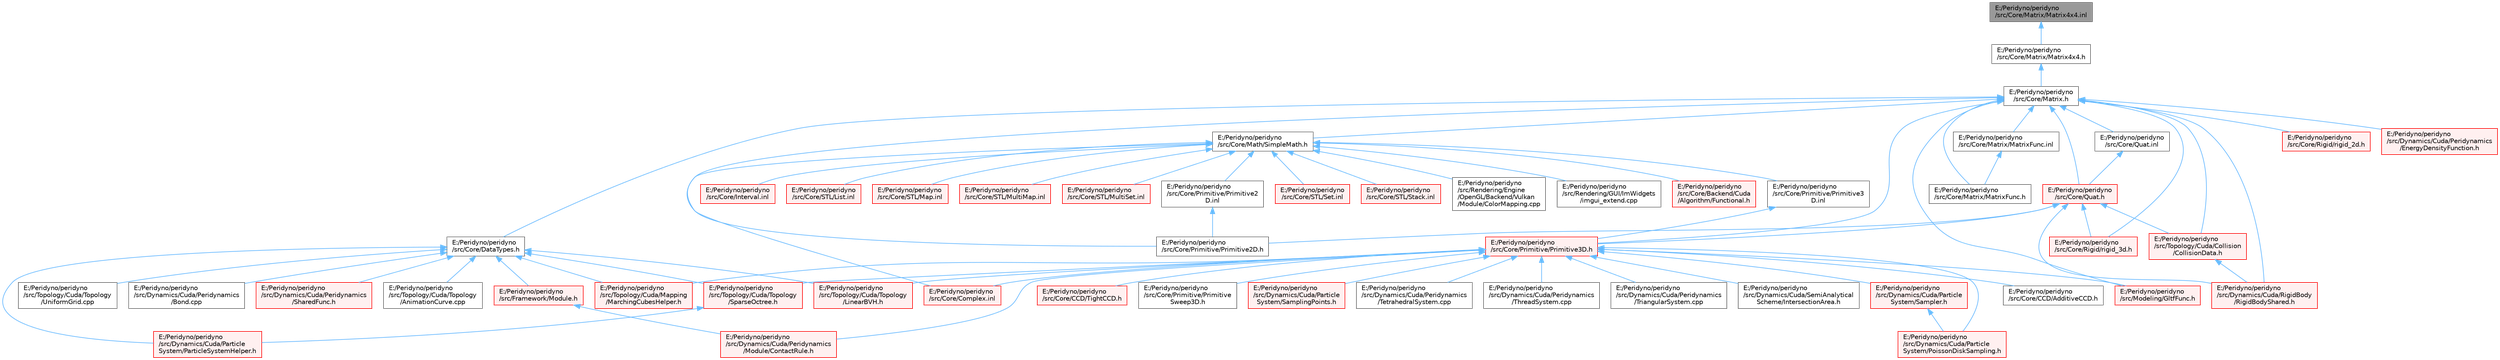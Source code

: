 digraph "E:/Peridyno/peridyno/src/Core/Matrix/Matrix4x4.inl"
{
 // LATEX_PDF_SIZE
  bgcolor="transparent";
  edge [fontname=Helvetica,fontsize=10,labelfontname=Helvetica,labelfontsize=10];
  node [fontname=Helvetica,fontsize=10,shape=box,height=0.2,width=0.4];
  Node1 [id="Node000001",label="E:/Peridyno/peridyno\l/src/Core/Matrix/Matrix4x4.inl",height=0.2,width=0.4,color="gray40", fillcolor="grey60", style="filled", fontcolor="black",tooltip=" "];
  Node1 -> Node2 [id="edge1_Node000001_Node000002",dir="back",color="steelblue1",style="solid",tooltip=" "];
  Node2 [id="Node000002",label="E:/Peridyno/peridyno\l/src/Core/Matrix/Matrix4x4.h",height=0.2,width=0.4,color="grey40", fillcolor="white", style="filled",URL="$_matrix4x4_8h.html",tooltip=" "];
  Node2 -> Node3 [id="edge2_Node000002_Node000003",dir="back",color="steelblue1",style="solid",tooltip=" "];
  Node3 [id="Node000003",label="E:/Peridyno/peridyno\l/src/Core/Matrix.h",height=0.2,width=0.4,color="grey40", fillcolor="white", style="filled",URL="$_matrix_8h.html",tooltip=" "];
  Node3 -> Node4 [id="edge3_Node000003_Node000004",dir="back",color="steelblue1",style="solid",tooltip=" "];
  Node4 [id="Node000004",label="E:/Peridyno/peridyno\l/src/Core/DataTypes.h",height=0.2,width=0.4,color="grey40", fillcolor="white", style="filled",URL="$_data_types_8h.html",tooltip=" "];
  Node4 -> Node5 [id="edge4_Node000004_Node000005",dir="back",color="steelblue1",style="solid",tooltip=" "];
  Node5 [id="Node000005",label="E:/Peridyno/peridyno\l/src/Dynamics/Cuda/Particle\lSystem/ParticleSystemHelper.h",height=0.2,width=0.4,color="red", fillcolor="#FFF0F0", style="filled",URL="$_particle_system_helper_8h.html",tooltip=" "];
  Node4 -> Node7 [id="edge5_Node000004_Node000007",dir="back",color="steelblue1",style="solid",tooltip=" "];
  Node7 [id="Node000007",label="E:/Peridyno/peridyno\l/src/Dynamics/Cuda/Peridynamics\l/Bond.cpp",height=0.2,width=0.4,color="grey40", fillcolor="white", style="filled",URL="$_bond_8cpp.html",tooltip=" "];
  Node4 -> Node8 [id="edge6_Node000004_Node000008",dir="back",color="steelblue1",style="solid",tooltip=" "];
  Node8 [id="Node000008",label="E:/Peridyno/peridyno\l/src/Dynamics/Cuda/Peridynamics\l/SharedFunc.h",height=0.2,width=0.4,color="red", fillcolor="#FFF0F0", style="filled",URL="$_shared_func_8h.html",tooltip=" "];
  Node4 -> Node12 [id="edge7_Node000004_Node000012",dir="back",color="steelblue1",style="solid",tooltip=" "];
  Node12 [id="Node000012",label="E:/Peridyno/peridyno\l/src/Framework/Module.h",height=0.2,width=0.4,color="red", fillcolor="#FFF0F0", style="filled",URL="$_module_8h.html",tooltip=" "];
  Node12 -> Node13 [id="edge8_Node000012_Node000013",dir="back",color="steelblue1",style="solid",tooltip=" "];
  Node13 [id="Node000013",label="E:/Peridyno/peridyno\l/src/Dynamics/Cuda/Peridynamics\l/Module/ContactRule.h",height=0.2,width=0.4,color="red", fillcolor="#FFF0F0", style="filled",URL="$_contact_rule_8h.html",tooltip=" "];
  Node4 -> Node474 [id="edge9_Node000004_Node000474",dir="back",color="steelblue1",style="solid",tooltip=" "];
  Node474 [id="Node000474",label="E:/Peridyno/peridyno\l/src/Topology/Cuda/Mapping\l/MarchingCubesHelper.h",height=0.2,width=0.4,color="red", fillcolor="#FFF0F0", style="filled",URL="$_marching_cubes_helper_8h.html",tooltip=" "];
  Node4 -> Node538 [id="edge10_Node000004_Node000538",dir="back",color="steelblue1",style="solid",tooltip=" "];
  Node538 [id="Node000538",label="E:/Peridyno/peridyno\l/src/Topology/Cuda/Topology\l/AnimationCurve.cpp",height=0.2,width=0.4,color="grey40", fillcolor="white", style="filled",URL="$_animation_curve_8cpp.html",tooltip=" "];
  Node4 -> Node539 [id="edge11_Node000004_Node000539",dir="back",color="steelblue1",style="solid",tooltip=" "];
  Node539 [id="Node000539",label="E:/Peridyno/peridyno\l/src/Topology/Cuda/Topology\l/LinearBVH.h",height=0.2,width=0.4,color="red", fillcolor="#FFF0F0", style="filled",URL="$_linear_b_v_h_8h.html",tooltip=" "];
  Node4 -> Node540 [id="edge12_Node000004_Node000540",dir="back",color="steelblue1",style="solid",tooltip=" "];
  Node540 [id="Node000540",label="E:/Peridyno/peridyno\l/src/Topology/Cuda/Topology\l/SparseOctree.h",height=0.2,width=0.4,color="red", fillcolor="#FFF0F0", style="filled",URL="$_sparse_octree_8h.html",tooltip=" "];
  Node540 -> Node5 [id="edge13_Node000540_Node000005",dir="back",color="steelblue1",style="solid",tooltip=" "];
  Node4 -> Node542 [id="edge14_Node000004_Node000542",dir="back",color="steelblue1",style="solid",tooltip=" "];
  Node542 [id="Node000542",label="E:/Peridyno/peridyno\l/src/Topology/Cuda/Topology\l/UniformGrid.cpp",height=0.2,width=0.4,color="grey40", fillcolor="white", style="filled",URL="$_cuda_2_topology_2_uniform_grid_8cpp.html",tooltip=" "];
  Node3 -> Node543 [id="edge15_Node000003_Node000543",dir="back",color="steelblue1",style="solid",tooltip=" "];
  Node543 [id="Node000543",label="E:/Peridyno/peridyno\l/src/Core/Math/SimpleMath.h",height=0.2,width=0.4,color="grey40", fillcolor="white", style="filled",URL="$_simple_math_8h.html",tooltip=" "];
  Node543 -> Node544 [id="edge16_Node000543_Node000544",dir="back",color="steelblue1",style="solid",tooltip=" "];
  Node544 [id="Node000544",label="E:/Peridyno/peridyno\l/src/Core/Backend/Cuda\l/Algorithm/Functional.h",height=0.2,width=0.4,color="red", fillcolor="#FFF0F0", style="filled",URL="$_functional_8h.html",tooltip=" "];
  Node543 -> Node547 [id="edge17_Node000543_Node000547",dir="back",color="steelblue1",style="solid",tooltip=" "];
  Node547 [id="Node000547",label="E:/Peridyno/peridyno\l/src/Core/Complex.inl",height=0.2,width=0.4,color="red", fillcolor="#FFF0F0", style="filled",URL="$_complex_8inl.html",tooltip=" "];
  Node543 -> Node551 [id="edge18_Node000543_Node000551",dir="back",color="steelblue1",style="solid",tooltip=" "];
  Node551 [id="Node000551",label="E:/Peridyno/peridyno\l/src/Core/Interval.inl",height=0.2,width=0.4,color="red", fillcolor="#FFF0F0", style="filled",URL="$_interval_8inl.html",tooltip=" "];
  Node543 -> Node553 [id="edge19_Node000543_Node000553",dir="back",color="steelblue1",style="solid",tooltip=" "];
  Node553 [id="Node000553",label="E:/Peridyno/peridyno\l/src/Core/Primitive/Primitive2\lD.inl",height=0.2,width=0.4,color="grey40", fillcolor="white", style="filled",URL="$_primitive2_d_8inl.html",tooltip=" "];
  Node553 -> Node554 [id="edge20_Node000553_Node000554",dir="back",color="steelblue1",style="solid",tooltip=" "];
  Node554 [id="Node000554",label="E:/Peridyno/peridyno\l/src/Core/Primitive/Primitive2D.h",height=0.2,width=0.4,color="grey40", fillcolor="white", style="filled",URL="$_primitive2_d_8h.html",tooltip=" "];
  Node543 -> Node555 [id="edge21_Node000543_Node000555",dir="back",color="steelblue1",style="solid",tooltip=" "];
  Node555 [id="Node000555",label="E:/Peridyno/peridyno\l/src/Core/Primitive/Primitive3\lD.inl",height=0.2,width=0.4,color="grey40", fillcolor="white", style="filled",URL="$_primitive3_d_8inl.html",tooltip=" "];
  Node555 -> Node556 [id="edge22_Node000555_Node000556",dir="back",color="steelblue1",style="solid",tooltip=" "];
  Node556 [id="Node000556",label="E:/Peridyno/peridyno\l/src/Core/Primitive/Primitive3D.h",height=0.2,width=0.4,color="red", fillcolor="#FFF0F0", style="filled",URL="$_primitive3_d_8h.html",tooltip=" "];
  Node556 -> Node557 [id="edge23_Node000556_Node000557",dir="back",color="steelblue1",style="solid",tooltip=" "];
  Node557 [id="Node000557",label="E:/Peridyno/peridyno\l/src/Core/CCD/AdditiveCCD.h",height=0.2,width=0.4,color="grey40", fillcolor="white", style="filled",URL="$_additive_c_c_d_8h.html",tooltip=" "];
  Node556 -> Node558 [id="edge24_Node000556_Node000558",dir="back",color="steelblue1",style="solid",tooltip=" "];
  Node558 [id="Node000558",label="E:/Peridyno/peridyno\l/src/Core/CCD/TightCCD.h",height=0.2,width=0.4,color="red", fillcolor="#FFF0F0", style="filled",URL="$_tight_c_c_d_8h.html",tooltip=" "];
  Node556 -> Node547 [id="edge25_Node000556_Node000547",dir="back",color="steelblue1",style="solid",tooltip=" "];
  Node556 -> Node550 [id="edge26_Node000556_Node000550",dir="back",color="steelblue1",style="solid",tooltip=" "];
  Node550 [id="Node000550",label="E:/Peridyno/peridyno\l/src/Core/Primitive/Primitive\lSweep3D.h",height=0.2,width=0.4,color="grey40", fillcolor="white", style="filled",URL="$_primitive_sweep3_d_8h.html",tooltip="This class is implemented for continuous collision detection."];
  Node556 -> Node268 [id="edge27_Node000556_Node000268",dir="back",color="steelblue1",style="solid",tooltip=" "];
  Node268 [id="Node000268",label="E:/Peridyno/peridyno\l/src/Dynamics/Cuda/Particle\lSystem/PoissonDiskSampling.h",height=0.2,width=0.4,color="red", fillcolor="#FFF0F0", style="filled",URL="$_poisson_disk_sampling_8h.html",tooltip=" "];
  Node556 -> Node269 [id="edge28_Node000556_Node000269",dir="back",color="steelblue1",style="solid",tooltip=" "];
  Node269 [id="Node000269",label="E:/Peridyno/peridyno\l/src/Dynamics/Cuda/Particle\lSystem/Sampler.h",height=0.2,width=0.4,color="red", fillcolor="#FFF0F0", style="filled",URL="$_sampler_8h.html",tooltip=" "];
  Node269 -> Node268 [id="edge29_Node000269_Node000268",dir="back",color="steelblue1",style="solid",tooltip=" "];
  Node556 -> Node276 [id="edge30_Node000556_Node000276",dir="back",color="steelblue1",style="solid",tooltip=" "];
  Node276 [id="Node000276",label="E:/Peridyno/peridyno\l/src/Dynamics/Cuda/Particle\lSystem/SamplingPoints.h",height=0.2,width=0.4,color="red", fillcolor="#FFF0F0", style="filled",URL="$_sampling_points_8h.html",tooltip=" "];
  Node556 -> Node13 [id="edge31_Node000556_Node000013",dir="back",color="steelblue1",style="solid",tooltip=" "];
  Node556 -> Node279 [id="edge32_Node000556_Node000279",dir="back",color="steelblue1",style="solid",tooltip=" "];
  Node279 [id="Node000279",label="E:/Peridyno/peridyno\l/src/Dynamics/Cuda/Peridynamics\l/TetrahedralSystem.cpp",height=0.2,width=0.4,color="grey40", fillcolor="white", style="filled",URL="$_tetrahedral_system_8cpp.html",tooltip=" "];
  Node556 -> Node282 [id="edge33_Node000556_Node000282",dir="back",color="steelblue1",style="solid",tooltip=" "];
  Node282 [id="Node000282",label="E:/Peridyno/peridyno\l/src/Dynamics/Cuda/Peridynamics\l/ThreadSystem.cpp",height=0.2,width=0.4,color="grey40", fillcolor="white", style="filled",URL="$_thread_system_8cpp.html",tooltip=" "];
  Node556 -> Node111 [id="edge34_Node000556_Node000111",dir="back",color="steelblue1",style="solid",tooltip=" "];
  Node111 [id="Node000111",label="E:/Peridyno/peridyno\l/src/Dynamics/Cuda/Peridynamics\l/TriangularSystem.cpp",height=0.2,width=0.4,color="grey40", fillcolor="white", style="filled",URL="$_triangular_system_8cpp.html",tooltip=" "];
  Node556 -> Node559 [id="edge35_Node000556_Node000559",dir="back",color="steelblue1",style="solid",tooltip=" "];
  Node559 [id="Node000559",label="E:/Peridyno/peridyno\l/src/Dynamics/Cuda/SemiAnalytical\lScheme/IntersectionArea.h",height=0.2,width=0.4,color="grey40", fillcolor="white", style="filled",URL="$_intersection_area_8h.html",tooltip=" "];
  Node556 -> Node498 [id="edge36_Node000556_Node000498",dir="back",color="steelblue1",style="solid",tooltip=" "];
  Node498 [id="Node000498",label="E:/Peridyno/peridyno\l/src/Modeling/GltfFunc.h",height=0.2,width=0.4,color="red", fillcolor="#FFF0F0", style="filled",URL="$_gltf_func_8h.html",tooltip=" "];
  Node556 -> Node474 [id="edge37_Node000556_Node000474",dir="back",color="steelblue1",style="solid",tooltip=" "];
  Node556 -> Node539 [id="edge38_Node000556_Node000539",dir="back",color="steelblue1",style="solid",tooltip=" "];
  Node556 -> Node540 [id="edge39_Node000556_Node000540",dir="back",color="steelblue1",style="solid",tooltip=" "];
  Node543 -> Node564 [id="edge40_Node000543_Node000564",dir="back",color="steelblue1",style="solid",tooltip=" "];
  Node564 [id="Node000564",label="E:/Peridyno/peridyno\l/src/Core/STL/List.inl",height=0.2,width=0.4,color="red", fillcolor="#FFF0F0", style="filled",URL="$_list_8inl.html",tooltip=" "];
  Node543 -> Node623 [id="edge41_Node000543_Node000623",dir="back",color="steelblue1",style="solid",tooltip=" "];
  Node623 [id="Node000623",label="E:/Peridyno/peridyno\l/src/Core/STL/Map.inl",height=0.2,width=0.4,color="red", fillcolor="#FFF0F0", style="filled",URL="$_map_8inl.html",tooltip=" "];
  Node543 -> Node633 [id="edge42_Node000543_Node000633",dir="back",color="steelblue1",style="solid",tooltip=" "];
  Node633 [id="Node000633",label="E:/Peridyno/peridyno\l/src/Core/STL/MultiMap.inl",height=0.2,width=0.4,color="red", fillcolor="#FFF0F0", style="filled",URL="$_multi_map_8inl.html",tooltip=" "];
  Node543 -> Node635 [id="edge43_Node000543_Node000635",dir="back",color="steelblue1",style="solid",tooltip=" "];
  Node635 [id="Node000635",label="E:/Peridyno/peridyno\l/src/Core/STL/MultiSet.inl",height=0.2,width=0.4,color="red", fillcolor="#FFF0F0", style="filled",URL="$_multi_set_8inl.html",tooltip=" "];
  Node543 -> Node637 [id="edge44_Node000543_Node000637",dir="back",color="steelblue1",style="solid",tooltip=" "];
  Node637 [id="Node000637",label="E:/Peridyno/peridyno\l/src/Core/STL/Set.inl",height=0.2,width=0.4,color="red", fillcolor="#FFF0F0", style="filled",URL="$_set_8inl.html",tooltip=" "];
  Node543 -> Node639 [id="edge45_Node000543_Node000639",dir="back",color="steelblue1",style="solid",tooltip=" "];
  Node639 [id="Node000639",label="E:/Peridyno/peridyno\l/src/Core/STL/Stack.inl",height=0.2,width=0.4,color="red", fillcolor="#FFF0F0", style="filled",URL="$_stack_8inl.html",tooltip=" "];
  Node543 -> Node79 [id="edge46_Node000543_Node000079",dir="back",color="steelblue1",style="solid",tooltip=" "];
  Node79 [id="Node000079",label="E:/Peridyno/peridyno\l/src/Rendering/Engine\l/OpenGL/Backend/Vulkan\l/Module/ColorMapping.cpp",height=0.2,width=0.4,color="grey40", fillcolor="white", style="filled",URL="$_color_mapping_8cpp.html",tooltip=" "];
  Node543 -> Node535 [id="edge47_Node000543_Node000535",dir="back",color="steelblue1",style="solid",tooltip=" "];
  Node535 [id="Node000535",label="E:/Peridyno/peridyno\l/src/Rendering/GUI/ImWidgets\l/imgui_extend.cpp",height=0.2,width=0.4,color="grey40", fillcolor="white", style="filled",URL="$imgui__extend_8cpp.html",tooltip=" "];
  Node3 -> Node641 [id="edge48_Node000003_Node000641",dir="back",color="steelblue1",style="solid",tooltip=" "];
  Node641 [id="Node000641",label="E:/Peridyno/peridyno\l/src/Core/Matrix/MatrixFunc.h",height=0.2,width=0.4,color="grey40", fillcolor="white", style="filled",URL="$_matrix_func_8h.html",tooltip=" "];
  Node3 -> Node642 [id="edge49_Node000003_Node000642",dir="back",color="steelblue1",style="solid",tooltip=" "];
  Node642 [id="Node000642",label="E:/Peridyno/peridyno\l/src/Core/Matrix/MatrixFunc.inl",height=0.2,width=0.4,color="grey40", fillcolor="white", style="filled",URL="$_matrix_func_8inl.html",tooltip=" "];
  Node642 -> Node641 [id="edge50_Node000642_Node000641",dir="back",color="steelblue1",style="solid",tooltip=" "];
  Node3 -> Node554 [id="edge51_Node000003_Node000554",dir="back",color="steelblue1",style="solid",tooltip=" "];
  Node3 -> Node556 [id="edge52_Node000003_Node000556",dir="back",color="steelblue1",style="solid",tooltip=" "];
  Node3 -> Node643 [id="edge53_Node000003_Node000643",dir="back",color="steelblue1",style="solid",tooltip=" "];
  Node643 [id="Node000643",label="E:/Peridyno/peridyno\l/src/Core/Quat.h",height=0.2,width=0.4,color="red", fillcolor="#FFF0F0", style="filled",URL="$_quat_8h.html",tooltip="Implementation of quaternion."];
  Node643 -> Node554 [id="edge54_Node000643_Node000554",dir="back",color="steelblue1",style="solid",tooltip=" "];
  Node643 -> Node556 [id="edge55_Node000643_Node000556",dir="back",color="steelblue1",style="solid",tooltip=" "];
  Node643 -> Node646 [id="edge56_Node000643_Node000646",dir="back",color="steelblue1",style="solid",tooltip=" "];
  Node646 [id="Node000646",label="E:/Peridyno/peridyno\l/src/Core/Rigid/rigid_3d.h",height=0.2,width=0.4,color="red", fillcolor="#FFF0F0", style="filled",URL="$rigid__3d_8h.html",tooltip=" "];
  Node643 -> Node648 [id="edge57_Node000643_Node000648",dir="back",color="steelblue1",style="solid",tooltip=" "];
  Node648 [id="Node000648",label="E:/Peridyno/peridyno\l/src/Dynamics/Cuda/RigidBody\l/RigidBodyShared.h",height=0.2,width=0.4,color="red", fillcolor="#FFF0F0", style="filled",URL="$_rigid_body_shared_8h.html",tooltip=" "];
  Node643 -> Node649 [id="edge58_Node000643_Node000649",dir="back",color="steelblue1",style="solid",tooltip=" "];
  Node649 [id="Node000649",label="E:/Peridyno/peridyno\l/src/Topology/Cuda/Collision\l/CollisionData.h",height=0.2,width=0.4,color="red", fillcolor="#FFF0F0", style="filled",URL="$_collision_data_8h.html",tooltip=" "];
  Node649 -> Node648 [id="edge59_Node000649_Node000648",dir="back",color="steelblue1",style="solid",tooltip=" "];
  Node3 -> Node650 [id="edge60_Node000003_Node000650",dir="back",color="steelblue1",style="solid",tooltip=" "];
  Node650 [id="Node000650",label="E:/Peridyno/peridyno\l/src/Core/Quat.inl",height=0.2,width=0.4,color="grey40", fillcolor="white", style="filled",URL="$_quat_8inl.html",tooltip=" "];
  Node650 -> Node643 [id="edge61_Node000650_Node000643",dir="back",color="steelblue1",style="solid",tooltip=" "];
  Node3 -> Node651 [id="edge62_Node000003_Node000651",dir="back",color="steelblue1",style="solid",tooltip=" "];
  Node651 [id="Node000651",label="E:/Peridyno/peridyno\l/src/Core/Rigid/rigid_2d.h",height=0.2,width=0.4,color="red", fillcolor="#FFF0F0", style="filled",URL="$rigid__2d_8h.html",tooltip=" "];
  Node3 -> Node646 [id="edge63_Node000003_Node000646",dir="back",color="steelblue1",style="solid",tooltip=" "];
  Node3 -> Node652 [id="edge64_Node000003_Node000652",dir="back",color="steelblue1",style="solid",tooltip=" "];
  Node652 [id="Node000652",label="E:/Peridyno/peridyno\l/src/Dynamics/Cuda/Peridynamics\l/EnergyDensityFunction.h",height=0.2,width=0.4,color="red", fillcolor="#FFF0F0", style="filled",URL="$_energy_density_function_8h.html",tooltip=" "];
  Node3 -> Node648 [id="edge65_Node000003_Node000648",dir="back",color="steelblue1",style="solid",tooltip=" "];
  Node3 -> Node498 [id="edge66_Node000003_Node000498",dir="back",color="steelblue1",style="solid",tooltip=" "];
  Node3 -> Node649 [id="edge67_Node000003_Node000649",dir="back",color="steelblue1",style="solid",tooltip=" "];
}
